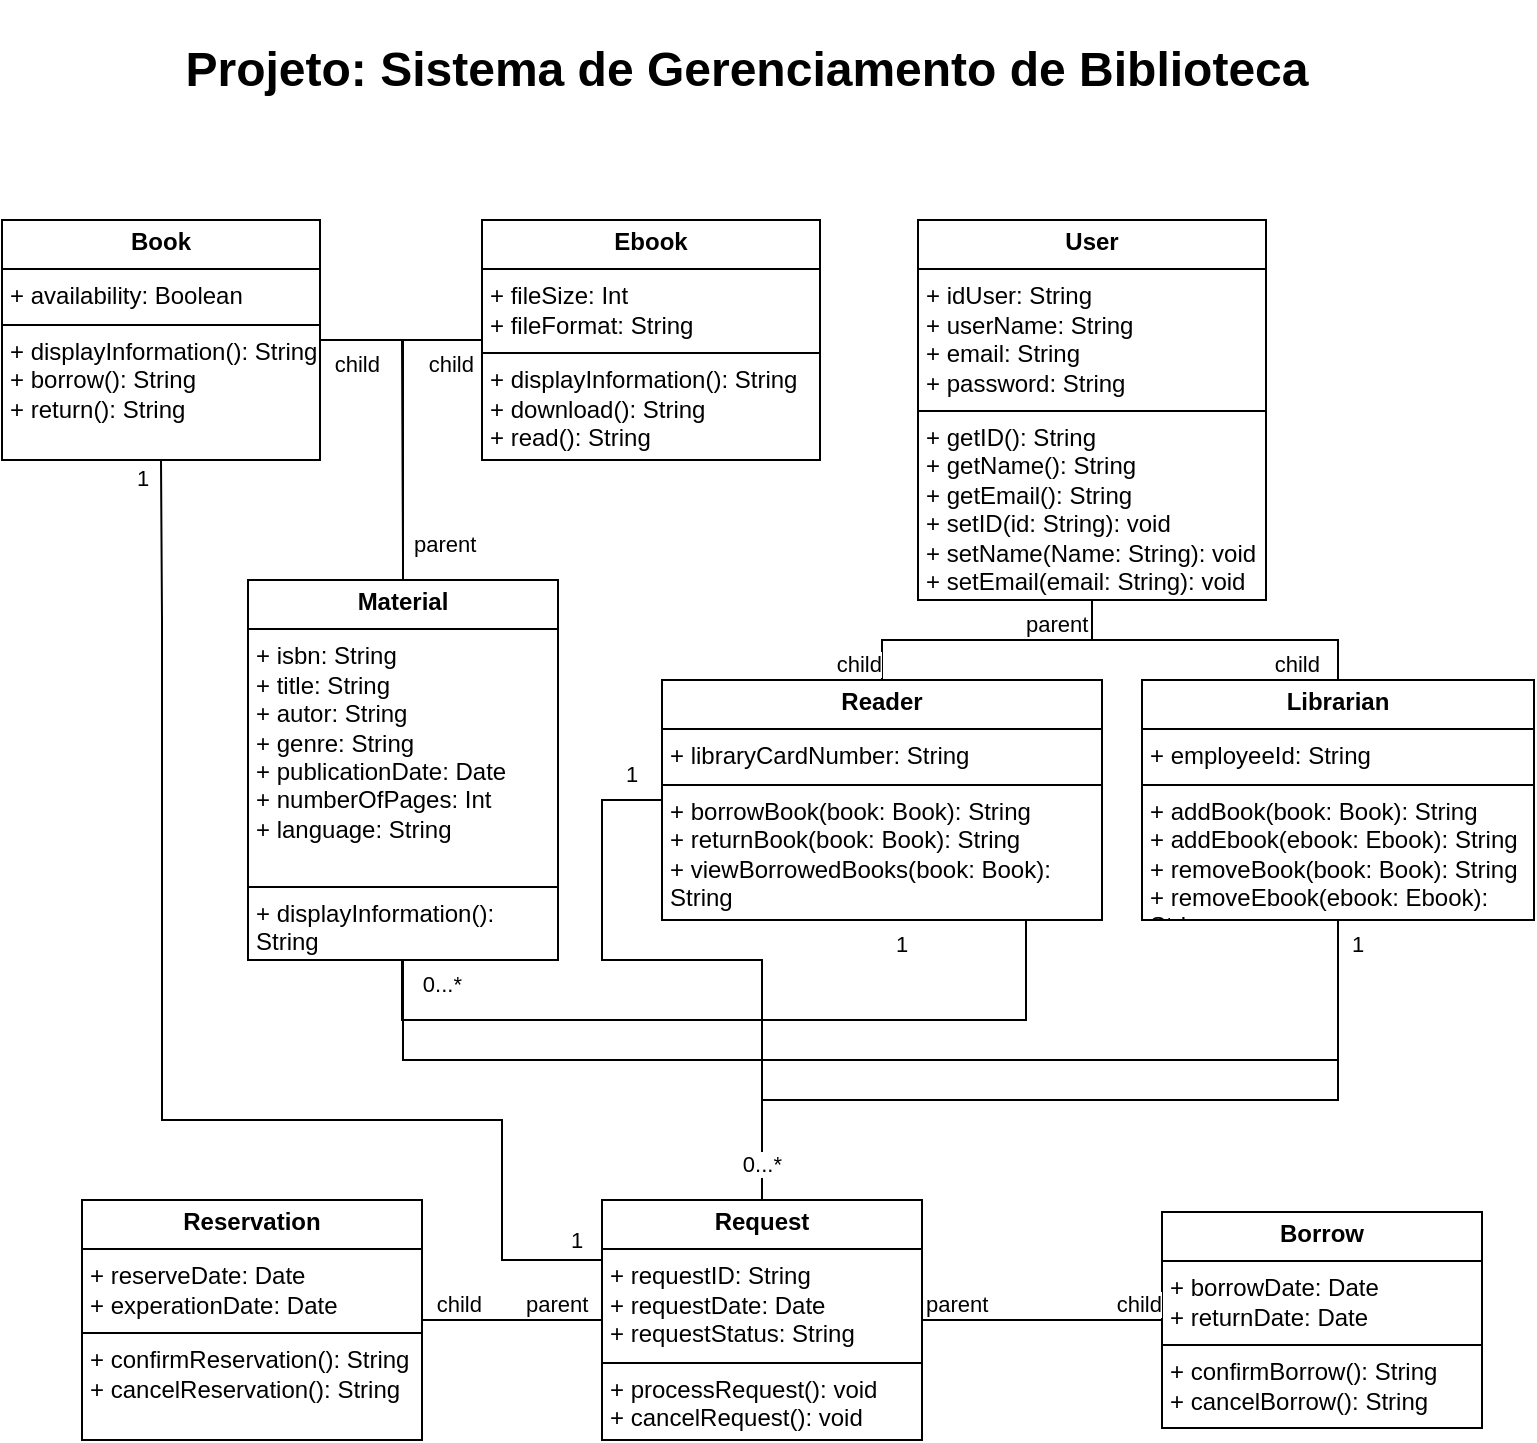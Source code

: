 <mxfile version="24.7.7">
  <diagram id="C5RBs43oDa-KdzZeNtuy" name="Page-1">
    <mxGraphModel dx="2086" dy="856" grid="1" gridSize="10" guides="1" tooltips="1" connect="1" arrows="1" fold="1" page="1" pageScale="1" pageWidth="827" pageHeight="1169" math="0" shadow="0">
      <root>
        <mxCell id="WIyWlLk6GJQsqaUBKTNV-0" />
        <mxCell id="WIyWlLk6GJQsqaUBKTNV-1" parent="WIyWlLk6GJQsqaUBKTNV-0" />
        <mxCell id="oUvpO5rnVUgwaG4zbX5f-61" value="&lt;p style=&quot;margin:0px;margin-top:4px;text-align:center;&quot;&gt;&lt;b&gt;Material&lt;/b&gt;&lt;/p&gt;&lt;hr size=&quot;1&quot; style=&quot;border-style:solid;&quot;&gt;&lt;p style=&quot;margin:0px;margin-left:4px;&quot;&gt;+ isbn: String&lt;br&gt;+ title: String&lt;/p&gt;&lt;p style=&quot;margin:0px;margin-left:4px;&quot;&gt;+ autor: String&lt;/p&gt;&lt;p style=&quot;margin:0px;margin-left:4px;&quot;&gt;+ genre: String&lt;br&gt;+ publicationDate: Date&lt;/p&gt;&lt;p style=&quot;margin:0px;margin-left:4px;&quot;&gt;+ numberOfPages: Int&lt;br&gt;&lt;/p&gt;&lt;p style=&quot;margin:0px;margin-left:4px;&quot;&gt;+ language: String&lt;/p&gt;&lt;div&gt;&lt;br&gt;&lt;/div&gt;&lt;hr size=&quot;1&quot; style=&quot;border-style:solid;&quot;&gt;&lt;p style=&quot;margin:0px;margin-left:4px;&quot;&gt;+&amp;nbsp;&lt;span style=&quot;background-color: initial;&quot;&gt;displayInformation&lt;/span&gt;&lt;span style=&quot;background-color: initial;&quot;&gt;(): String&lt;/span&gt;&lt;/p&gt;" style="verticalAlign=top;align=left;overflow=fill;html=1;whiteSpace=wrap;" parent="WIyWlLk6GJQsqaUBKTNV-1" vertex="1">
          <mxGeometry x="167" y="300" width="155" height="190" as="geometry" />
        </mxCell>
        <mxCell id="oUvpO5rnVUgwaG4zbX5f-62" value="&lt;p style=&quot;margin:0px;margin-top:4px;text-align:center;&quot;&gt;&lt;b&gt;Ebook&lt;/b&gt;&lt;/p&gt;&lt;hr size=&quot;1&quot; style=&quot;border-style:solid;&quot;&gt;&lt;p style=&quot;margin:0px;margin-left:4px;&quot;&gt;+ fileSize: Int&lt;/p&gt;&lt;p style=&quot;margin:0px;margin-left:4px;&quot;&gt;+ fileFormat: String&lt;/p&gt;&lt;hr size=&quot;1&quot; style=&quot;border-style:solid;&quot;&gt;&lt;p style=&quot;margin:0px;margin-left:4px;&quot;&gt;+ displayInformation(): String&lt;br&gt;+ download(): String&lt;br&gt;+ read(): String&lt;br&gt;&lt;/p&gt;&lt;p style=&quot;margin:0px;margin-left:4px;&quot;&gt;&lt;br&gt;&lt;/p&gt;" style="verticalAlign=top;align=left;overflow=fill;html=1;whiteSpace=wrap;" parent="WIyWlLk6GJQsqaUBKTNV-1" vertex="1">
          <mxGeometry x="284" y="120" width="169" height="120" as="geometry" />
        </mxCell>
        <mxCell id="oUvpO5rnVUgwaG4zbX5f-63" value="&lt;p style=&quot;margin:0px;margin-top:4px;text-align:center;&quot;&gt;&lt;b&gt;Book&lt;/b&gt;&lt;/p&gt;&lt;hr size=&quot;1&quot; style=&quot;border-style:solid;&quot;&gt;&lt;p style=&quot;margin:0px;margin-left:4px;&quot;&gt;&lt;span style=&quot;background-color: initial;&quot;&gt;+ availability: Boolean&lt;/span&gt;&lt;br&gt;&lt;/p&gt;&lt;hr size=&quot;1&quot; style=&quot;border-style:solid;&quot;&gt;&lt;p style=&quot;margin:0px;margin-left:4px;&quot;&gt;+ displayInformation(): String&lt;br&gt;+ borrow(): String&lt;/p&gt;&lt;p style=&quot;margin:0px;margin-left:4px;&quot;&gt;+ return(): String&lt;/p&gt;&lt;p style=&quot;margin:0px;margin-left:4px;&quot;&gt;&lt;br&gt;&lt;/p&gt;" style="verticalAlign=top;align=left;overflow=fill;html=1;whiteSpace=wrap;" parent="WIyWlLk6GJQsqaUBKTNV-1" vertex="1">
          <mxGeometry x="44" y="120" width="159" height="120" as="geometry" />
        </mxCell>
        <mxCell id="oUvpO5rnVUgwaG4zbX5f-64" value="&lt;p style=&quot;margin:0px;margin-top:4px;text-align:center;&quot;&gt;&lt;b&gt;User&lt;/b&gt;&lt;/p&gt;&lt;hr size=&quot;1&quot; style=&quot;border-style:solid;&quot;&gt;&lt;p style=&quot;margin:0px;margin-left:4px;&quot;&gt;+ idUser: String&lt;/p&gt;&lt;p style=&quot;margin:0px;margin-left:4px;&quot;&gt;+ userName: String&lt;br&gt;&lt;/p&gt;&lt;p style=&quot;margin:0px;margin-left:4px;&quot;&gt;+ email: String&lt;/p&gt;&lt;p style=&quot;margin:0px;margin-left:4px;&quot;&gt;+ password: String&lt;/p&gt;&lt;hr size=&quot;1&quot; style=&quot;border-style:solid;&quot;&gt;&lt;p style=&quot;margin:0px;margin-left:4px;&quot;&gt;+ getID(): String&lt;/p&gt;&lt;p style=&quot;margin:0px;margin-left:4px;&quot;&gt;+ getName(): String&lt;/p&gt;&lt;p style=&quot;margin:0px;margin-left:4px;&quot;&gt;+ getEmail(): String&lt;br&gt;&lt;/p&gt;&lt;p style=&quot;margin:0px;margin-left:4px;&quot;&gt;+ setID(id: String): void&lt;br&gt;&lt;/p&gt;&lt;p style=&quot;margin:0px;margin-left:4px;&quot;&gt;+ setName(Name: String): void&lt;br&gt;&lt;/p&gt;&lt;p style=&quot;margin:0px;margin-left:4px;&quot;&gt;+ setEmail(email: String): void&lt;/p&gt;" style="verticalAlign=top;align=left;overflow=fill;html=1;whiteSpace=wrap;" parent="WIyWlLk6GJQsqaUBKTNV-1" vertex="1">
          <mxGeometry x="502" y="120" width="174" height="190" as="geometry" />
        </mxCell>
        <mxCell id="oUvpO5rnVUgwaG4zbX5f-65" value="&lt;p style=&quot;margin:0px;margin-top:4px;text-align:center;&quot;&gt;&lt;b&gt;Librarian&lt;/b&gt;&lt;/p&gt;&lt;hr size=&quot;1&quot; style=&quot;border-style:solid;&quot;&gt;&lt;p style=&quot;margin:0px;margin-left:4px;&quot;&gt;+ employeeId: &lt;span class=&quot;hljs-type&quot;&gt;String&lt;/span&gt;&lt;br&gt;&lt;/p&gt;&lt;hr size=&quot;1&quot; style=&quot;border-style:solid;&quot;&gt;&lt;p style=&quot;margin:0px;margin-left:4px;&quot;&gt;+ addBook(book: Book): String&lt;/p&gt;&lt;p style=&quot;margin:0px;margin-left:4px;&quot;&gt;+ addEbook(ebook: Ebook): String&lt;br&gt;&lt;/p&gt;&lt;p style=&quot;margin: 0px 0px 0px 4px;&quot;&gt;+ removeBook(book: Book): String&lt;/p&gt;&lt;p style=&quot;margin: 0px 0px 0px 4px;&quot;&gt;+ removeEbook(ebook: Ebook): String&lt;/p&gt;&lt;p style=&quot;margin:0px;margin-left:4px;&quot;&gt;&lt;br&gt;&lt;/p&gt;" style="verticalAlign=top;align=left;overflow=fill;html=1;whiteSpace=wrap;" parent="WIyWlLk6GJQsqaUBKTNV-1" vertex="1">
          <mxGeometry x="614" y="350" width="196" height="120" as="geometry" />
        </mxCell>
        <mxCell id="oUvpO5rnVUgwaG4zbX5f-66" value="&lt;p style=&quot;margin:0px;margin-top:4px;text-align:center;&quot;&gt;&lt;b&gt;Reader&lt;/b&gt;&lt;/p&gt;&lt;hr size=&quot;1&quot; style=&quot;border-style:solid;&quot;&gt;&lt;p style=&quot;margin:0px;margin-left:4px;&quot;&gt;+ &lt;span style=&quot;background-color: initial;&quot;&gt;libraryCardNumber: &lt;/span&gt;&lt;span style=&quot;background-color: initial;&quot; class=&quot;hljs-type&quot;&gt;String&lt;/span&gt;&lt;/p&gt;&lt;hr size=&quot;1&quot; style=&quot;border-style:solid;&quot;&gt;&lt;p style=&quot;margin:0px;margin-left:4px;&quot;&gt;+ borrowBook(book: Book): String&lt;/p&gt;&lt;p style=&quot;margin:0px;margin-left:4px;&quot;&gt;+ returnBook(book: Book): String&lt;/p&gt;&lt;p style=&quot;margin:0px;margin-left:4px;&quot;&gt;+ viewBorrowedBooks(&lt;span style=&quot;background-color: initial;&quot;&gt;book: Book&lt;/span&gt;&lt;span style=&quot;background-color: initial;&quot;&gt;): String&lt;/span&gt;&lt;/p&gt;" style="verticalAlign=top;align=left;overflow=fill;html=1;whiteSpace=wrap;" parent="WIyWlLk6GJQsqaUBKTNV-1" vertex="1">
          <mxGeometry x="374" y="350" width="220" height="120" as="geometry" />
        </mxCell>
        <mxCell id="oUvpO5rnVUgwaG4zbX5f-71" value="&lt;p style=&quot;margin:0px;margin-top:4px;text-align:center;&quot;&gt;&lt;b&gt;Request&lt;/b&gt;&lt;/p&gt;&lt;hr size=&quot;1&quot; style=&quot;border-style:solid;&quot;&gt;&lt;p style=&quot;margin:0px;margin-left:4px;&quot;&gt;+ requestID: String&lt;/p&gt;&lt;p style=&quot;margin:0px;margin-left:4px;&quot;&gt;+ requestDate: Date&lt;/p&gt;&lt;p style=&quot;margin:0px;margin-left:4px;&quot;&gt;+ requestStatus: String&lt;/p&gt;&lt;hr size=&quot;1&quot; style=&quot;border-style:solid;&quot;&gt;&lt;p style=&quot;margin:0px;margin-left:4px;&quot;&gt;+ processRequest(): void &lt;/p&gt;&lt;p style=&quot;margin:0px;margin-left:4px;&quot;&gt;+ cancelRequest(): void&lt;/p&gt;" style="verticalAlign=top;align=left;overflow=fill;html=1;whiteSpace=wrap;" parent="WIyWlLk6GJQsqaUBKTNV-1" vertex="1">
          <mxGeometry x="344" y="610" width="160" height="120" as="geometry" />
        </mxCell>
        <mxCell id="oUvpO5rnVUgwaG4zbX5f-73" value="&lt;p style=&quot;margin:0px;margin-top:4px;text-align:center;&quot;&gt;&lt;b&gt;Reservation&lt;/b&gt;&lt;/p&gt;&lt;hr size=&quot;1&quot; style=&quot;border-style:solid;&quot;&gt;&lt;p style=&quot;margin:0px;margin-left:4px;&quot;&gt;+ reserveDate: Date&lt;/p&gt;&lt;p style=&quot;margin:0px;margin-left:4px;&quot;&gt;+ experationDate: Date&lt;br&gt;&lt;/p&gt;&lt;hr size=&quot;1&quot; style=&quot;border-style:solid;&quot;&gt;&lt;p style=&quot;margin:0px;margin-left:4px;&quot;&gt;+ confirmReservation(): String&lt;/p&gt;&lt;p style=&quot;margin:0px;margin-left:4px;&quot;&gt;+ cancelReservation(): String&lt;br&gt;&lt;/p&gt;" style="verticalAlign=top;align=left;overflow=fill;html=1;whiteSpace=wrap;" parent="WIyWlLk6GJQsqaUBKTNV-1" vertex="1">
          <mxGeometry x="84" y="610" width="170" height="120" as="geometry" />
        </mxCell>
        <mxCell id="oUvpO5rnVUgwaG4zbX5f-75" value="&lt;p style=&quot;margin:0px;margin-top:4px;text-align:center;&quot;&gt;&lt;b&gt;Borrow&lt;/b&gt;&lt;/p&gt;&lt;hr size=&quot;1&quot; style=&quot;border-style:solid;&quot;&gt;&lt;p style=&quot;margin:0px;margin-left:4px;&quot;&gt;+ borrowDate: Date&lt;/p&gt;&lt;p style=&quot;margin:0px;margin-left:4px;&quot;&gt;+ returnDate: Date&lt;/p&gt;&lt;hr size=&quot;1&quot; style=&quot;border-style:solid;&quot;&gt;&lt;p style=&quot;margin:0px;margin-left:4px;&quot;&gt;+ confirmBorrow(): String&lt;/p&gt;&lt;p style=&quot;margin:0px;margin-left:4px;&quot;&gt;+ cancelBorrow(): String&lt;br&gt;&lt;/p&gt;" style="verticalAlign=top;align=left;overflow=fill;html=1;whiteSpace=wrap;" parent="WIyWlLk6GJQsqaUBKTNV-1" vertex="1">
          <mxGeometry x="624" y="616" width="160" height="108" as="geometry" />
        </mxCell>
        <mxCell id="oUvpO5rnVUgwaG4zbX5f-79" value="" style="endArrow=none;html=1;edgeStyle=orthogonalEdgeStyle;rounded=0;exitX=1;exitY=0.5;exitDx=0;exitDy=0;entryX=0;entryY=0.5;entryDx=0;entryDy=0;" parent="WIyWlLk6GJQsqaUBKTNV-1" source="oUvpO5rnVUgwaG4zbX5f-71" target="oUvpO5rnVUgwaG4zbX5f-75" edge="1">
          <mxGeometry relative="1" as="geometry">
            <mxPoint x="604" y="790" as="sourcePoint" />
            <mxPoint x="764" y="790" as="targetPoint" />
          </mxGeometry>
        </mxCell>
        <mxCell id="oUvpO5rnVUgwaG4zbX5f-80" value="parent" style="edgeLabel;resizable=0;html=1;align=left;verticalAlign=bottom;" parent="oUvpO5rnVUgwaG4zbX5f-79" connectable="0" vertex="1">
          <mxGeometry x="-1" relative="1" as="geometry" />
        </mxCell>
        <mxCell id="oUvpO5rnVUgwaG4zbX5f-81" value="child" style="edgeLabel;resizable=0;html=1;align=right;verticalAlign=bottom;" parent="oUvpO5rnVUgwaG4zbX5f-79" connectable="0" vertex="1">
          <mxGeometry x="1" relative="1" as="geometry" />
        </mxCell>
        <mxCell id="oUvpO5rnVUgwaG4zbX5f-82" value="" style="endArrow=none;html=1;edgeStyle=orthogonalEdgeStyle;rounded=0;entryX=1;entryY=0.5;entryDx=0;entryDy=0;exitX=0;exitY=0.5;exitDx=0;exitDy=0;" parent="WIyWlLk6GJQsqaUBKTNV-1" source="oUvpO5rnVUgwaG4zbX5f-71" target="oUvpO5rnVUgwaG4zbX5f-73" edge="1">
          <mxGeometry relative="1" as="geometry">
            <mxPoint x="364" y="664" as="sourcePoint" />
            <mxPoint x="294" y="770" as="targetPoint" />
          </mxGeometry>
        </mxCell>
        <mxCell id="oUvpO5rnVUgwaG4zbX5f-83" value="parent" style="edgeLabel;resizable=0;html=1;align=left;verticalAlign=bottom;" parent="oUvpO5rnVUgwaG4zbX5f-82" connectable="0" vertex="1">
          <mxGeometry x="-1" relative="1" as="geometry">
            <mxPoint x="-40" as="offset" />
          </mxGeometry>
        </mxCell>
        <mxCell id="oUvpO5rnVUgwaG4zbX5f-84" value="child" style="edgeLabel;resizable=0;html=1;align=right;verticalAlign=bottom;" parent="oUvpO5rnVUgwaG4zbX5f-82" connectable="0" vertex="1">
          <mxGeometry x="1" relative="1" as="geometry">
            <mxPoint x="30" as="offset" />
          </mxGeometry>
        </mxCell>
        <mxCell id="oUvpO5rnVUgwaG4zbX5f-88" value="" style="endArrow=none;html=1;edgeStyle=orthogonalEdgeStyle;rounded=0;exitX=0.5;exitY=1;exitDx=0;exitDy=0;entryX=0.5;entryY=0;entryDx=0;entryDy=0;" parent="WIyWlLk6GJQsqaUBKTNV-1" source="oUvpO5rnVUgwaG4zbX5f-64" target="oUvpO5rnVUgwaG4zbX5f-66" edge="1">
          <mxGeometry relative="1" as="geometry">
            <mxPoint x="386" y="330" as="sourcePoint" />
            <mxPoint x="486" y="330" as="targetPoint" />
          </mxGeometry>
        </mxCell>
        <mxCell id="oUvpO5rnVUgwaG4zbX5f-90" value="child" style="edgeLabel;resizable=0;html=1;align=right;verticalAlign=bottom;" parent="oUvpO5rnVUgwaG4zbX5f-88" connectable="0" vertex="1">
          <mxGeometry x="1" relative="1" as="geometry" />
        </mxCell>
        <mxCell id="oUvpO5rnVUgwaG4zbX5f-91" value="" style="endArrow=none;html=1;edgeStyle=orthogonalEdgeStyle;rounded=0;exitX=0.5;exitY=1;exitDx=0;exitDy=0;entryX=0.5;entryY=0;entryDx=0;entryDy=0;" parent="WIyWlLk6GJQsqaUBKTNV-1" source="oUvpO5rnVUgwaG4zbX5f-64" target="oUvpO5rnVUgwaG4zbX5f-65" edge="1">
          <mxGeometry relative="1" as="geometry">
            <mxPoint x="599" y="310" as="sourcePoint" />
            <mxPoint x="506" y="370" as="targetPoint" />
          </mxGeometry>
        </mxCell>
        <mxCell id="oUvpO5rnVUgwaG4zbX5f-92" value="parent" style="edgeLabel;resizable=0;html=1;align=left;verticalAlign=bottom;" parent="oUvpO5rnVUgwaG4zbX5f-91" connectable="0" vertex="1">
          <mxGeometry x="-1" relative="1" as="geometry">
            <mxPoint x="-35" y="20" as="offset" />
          </mxGeometry>
        </mxCell>
        <mxCell id="oUvpO5rnVUgwaG4zbX5f-93" value="child" style="edgeLabel;resizable=0;html=1;align=right;verticalAlign=bottom;" parent="oUvpO5rnVUgwaG4zbX5f-91" connectable="0" vertex="1">
          <mxGeometry x="1" relative="1" as="geometry">
            <mxPoint x="-9" as="offset" />
          </mxGeometry>
        </mxCell>
        <mxCell id="oUvpO5rnVUgwaG4zbX5f-100" value="" style="endArrow=none;html=1;edgeStyle=orthogonalEdgeStyle;rounded=0;exitX=0.5;exitY=0;exitDx=0;exitDy=0;entryX=1;entryY=0.5;entryDx=0;entryDy=0;" parent="WIyWlLk6GJQsqaUBKTNV-1" source="oUvpO5rnVUgwaG4zbX5f-61" target="oUvpO5rnVUgwaG4zbX5f-63" edge="1">
          <mxGeometry relative="1" as="geometry">
            <mxPoint x="197" y="270" as="sourcePoint" />
            <mxPoint x="104" y="330" as="targetPoint" />
            <Array as="points">
              <mxPoint x="245" y="180" />
            </Array>
          </mxGeometry>
        </mxCell>
        <mxCell id="oUvpO5rnVUgwaG4zbX5f-102" value="child" style="edgeLabel;resizable=0;html=1;align=right;verticalAlign=bottom;" parent="oUvpO5rnVUgwaG4zbX5f-100" connectable="0" vertex="1">
          <mxGeometry x="1" relative="1" as="geometry">
            <mxPoint x="30" y="20" as="offset" />
          </mxGeometry>
        </mxCell>
        <mxCell id="oUvpO5rnVUgwaG4zbX5f-103" value="" style="endArrow=none;html=1;edgeStyle=orthogonalEdgeStyle;rounded=0;exitX=0.5;exitY=0;exitDx=0;exitDy=0;entryX=0;entryY=0.5;entryDx=0;entryDy=0;" parent="WIyWlLk6GJQsqaUBKTNV-1" source="oUvpO5rnVUgwaG4zbX5f-61" target="oUvpO5rnVUgwaG4zbX5f-62" edge="1">
          <mxGeometry relative="1" as="geometry">
            <mxPoint x="197" y="270" as="sourcePoint" />
            <mxPoint x="327" y="330" as="targetPoint" />
            <Array as="points">
              <mxPoint x="244" y="290" />
              <mxPoint x="244" y="290" />
              <mxPoint x="244" y="180" />
            </Array>
          </mxGeometry>
        </mxCell>
        <mxCell id="oUvpO5rnVUgwaG4zbX5f-104" value="parent" style="edgeLabel;resizable=0;html=1;align=left;verticalAlign=bottom;" parent="oUvpO5rnVUgwaG4zbX5f-103" connectable="0" vertex="1">
          <mxGeometry x="-1" relative="1" as="geometry">
            <mxPoint x="3" y="-10" as="offset" />
          </mxGeometry>
        </mxCell>
        <mxCell id="oUvpO5rnVUgwaG4zbX5f-105" value="child" style="edgeLabel;resizable=0;html=1;align=right;verticalAlign=bottom;" parent="oUvpO5rnVUgwaG4zbX5f-103" connectable="0" vertex="1">
          <mxGeometry x="1" relative="1" as="geometry">
            <mxPoint x="-4" y="20" as="offset" />
          </mxGeometry>
        </mxCell>
        <mxCell id="oUvpO5rnVUgwaG4zbX5f-109" value="" style="endArrow=none;html=1;edgeStyle=orthogonalEdgeStyle;rounded=0;exitX=0.5;exitY=1;exitDx=0;exitDy=0;entryX=0.5;entryY=1;entryDx=0;entryDy=0;" parent="WIyWlLk6GJQsqaUBKTNV-1" source="oUvpO5rnVUgwaG4zbX5f-65" target="oUvpO5rnVUgwaG4zbX5f-61" edge="1">
          <mxGeometry relative="1" as="geometry">
            <mxPoint x="574" y="520" as="sourcePoint" />
            <mxPoint x="304" y="550" as="targetPoint" />
            <Array as="points">
              <mxPoint x="699" y="540" />
              <mxPoint x="244" y="540" />
              <mxPoint x="244" y="490" />
            </Array>
          </mxGeometry>
        </mxCell>
        <mxCell id="oUvpO5rnVUgwaG4zbX5f-110" value="1" style="edgeLabel;resizable=0;html=1;align=left;verticalAlign=bottom;" parent="oUvpO5rnVUgwaG4zbX5f-109" connectable="0" vertex="1">
          <mxGeometry x="-1" relative="1" as="geometry">
            <mxPoint x="5" y="20" as="offset" />
          </mxGeometry>
        </mxCell>
        <mxCell id="oUvpO5rnVUgwaG4zbX5f-112" value="" style="endArrow=none;html=1;edgeStyle=orthogonalEdgeStyle;rounded=0;exitX=0.5;exitY=1;exitDx=0;exitDy=0;entryX=0.5;entryY=1;entryDx=0;entryDy=0;" parent="WIyWlLk6GJQsqaUBKTNV-1" source="oUvpO5rnVUgwaG4zbX5f-66" target="oUvpO5rnVUgwaG4zbX5f-61" edge="1">
          <mxGeometry relative="1" as="geometry">
            <mxPoint x="464" y="540" as="sourcePoint" />
            <mxPoint x="54" y="450" as="targetPoint" />
            <Array as="points">
              <mxPoint x="556" y="470" />
              <mxPoint x="556" y="520" />
              <mxPoint x="244" y="520" />
              <mxPoint x="244" y="490" />
            </Array>
          </mxGeometry>
        </mxCell>
        <mxCell id="oUvpO5rnVUgwaG4zbX5f-113" value="1" style="edgeLabel;resizable=0;html=1;align=left;verticalAlign=bottom;" parent="oUvpO5rnVUgwaG4zbX5f-112" connectable="0" vertex="1">
          <mxGeometry x="-1" relative="1" as="geometry">
            <mxPoint x="5" y="20" as="offset" />
          </mxGeometry>
        </mxCell>
        <mxCell id="oUvpO5rnVUgwaG4zbX5f-114" value="0...*" style="edgeLabel;resizable=0;html=1;align=right;verticalAlign=bottom;" parent="oUvpO5rnVUgwaG4zbX5f-112" connectable="0" vertex="1">
          <mxGeometry x="1" relative="1" as="geometry">
            <mxPoint x="30" y="20" as="offset" />
          </mxGeometry>
        </mxCell>
        <mxCell id="oUvpO5rnVUgwaG4zbX5f-118" value="" style="endArrow=none;html=1;edgeStyle=orthogonalEdgeStyle;rounded=0;exitX=0;exitY=0.5;exitDx=0;exitDy=0;entryX=0.5;entryY=0;entryDx=0;entryDy=0;" parent="WIyWlLk6GJQsqaUBKTNV-1" source="oUvpO5rnVUgwaG4zbX5f-66" target="oUvpO5rnVUgwaG4zbX5f-71" edge="1">
          <mxGeometry relative="1" as="geometry">
            <mxPoint x="344" y="540" as="sourcePoint" />
            <mxPoint x="-136" y="540" as="targetPoint" />
            <Array as="points">
              <mxPoint x="344" y="410" />
              <mxPoint x="344" y="490" />
              <mxPoint x="424" y="490" />
            </Array>
          </mxGeometry>
        </mxCell>
        <mxCell id="oUvpO5rnVUgwaG4zbX5f-119" value="1" style="edgeLabel;resizable=0;html=1;align=left;verticalAlign=bottom;" parent="oUvpO5rnVUgwaG4zbX5f-118" connectable="0" vertex="1">
          <mxGeometry x="-1" relative="1" as="geometry">
            <mxPoint x="-20" y="-5" as="offset" />
          </mxGeometry>
        </mxCell>
        <mxCell id="oUvpO5rnVUgwaG4zbX5f-120" value="0...*" style="edgeLabel;resizable=0;html=1;align=right;verticalAlign=bottom;" parent="oUvpO5rnVUgwaG4zbX5f-118" connectable="0" vertex="1">
          <mxGeometry x="1" relative="1" as="geometry">
            <mxPoint x="10" y="-10" as="offset" />
          </mxGeometry>
        </mxCell>
        <mxCell id="S5cdKMxGx5M43eYobxqv-1" value="" style="endArrow=none;html=1;rounded=0;entryX=0;entryY=0.25;entryDx=0;entryDy=0;exitX=0.5;exitY=1;exitDx=0;exitDy=0;" edge="1" parent="WIyWlLk6GJQsqaUBKTNV-1" source="oUvpO5rnVUgwaG4zbX5f-63" target="oUvpO5rnVUgwaG4zbX5f-71">
          <mxGeometry relative="1" as="geometry">
            <mxPoint x="154" y="570" as="sourcePoint" />
            <mxPoint x="314" y="570" as="targetPoint" />
            <Array as="points">
              <mxPoint x="124" y="320" />
              <mxPoint x="124" y="460" />
              <mxPoint x="124" y="570" />
              <mxPoint x="294" y="570" />
              <mxPoint x="294" y="640" />
            </Array>
          </mxGeometry>
        </mxCell>
        <mxCell id="S5cdKMxGx5M43eYobxqv-3" value="1" style="edgeLabel;html=1;align=center;verticalAlign=middle;resizable=0;points=[];" vertex="1" connectable="0" parent="S5cdKMxGx5M43eYobxqv-1">
          <mxGeometry x="0.968" relative="1" as="geometry">
            <mxPoint x="-3" y="-10" as="offset" />
          </mxGeometry>
        </mxCell>
        <mxCell id="S5cdKMxGx5M43eYobxqv-4" value="1" style="edgeLabel;html=1;align=center;verticalAlign=middle;resizable=0;points=[];" vertex="1" connectable="0" parent="S5cdKMxGx5M43eYobxqv-1">
          <mxGeometry x="-0.943" y="-1" relative="1" as="geometry">
            <mxPoint x="-9" y="-9" as="offset" />
          </mxGeometry>
        </mxCell>
        <mxCell id="S5cdKMxGx5M43eYobxqv-5" value="" style="endArrow=none;html=1;rounded=0;entryX=0.5;entryY=1;entryDx=0;entryDy=0;" edge="1" parent="WIyWlLk6GJQsqaUBKTNV-1" target="oUvpO5rnVUgwaG4zbX5f-65">
          <mxGeometry relative="1" as="geometry">
            <mxPoint x="424" y="560" as="sourcePoint" />
            <mxPoint x="754" y="560" as="targetPoint" />
            <Array as="points">
              <mxPoint x="712" y="560" />
            </Array>
          </mxGeometry>
        </mxCell>
        <mxCell id="S5cdKMxGx5M43eYobxqv-6" value="&lt;h1&gt;Projeto: Sistema de Gerenciamento de Biblioteca&lt;/h1&gt;" style="text;html=1;align=center;verticalAlign=middle;resizable=0;points=[];autosize=1;strokeColor=none;fillColor=none;" vertex="1" parent="WIyWlLk6GJQsqaUBKTNV-1">
          <mxGeometry x="156" y="10" width="520" height="70" as="geometry" />
        </mxCell>
      </root>
    </mxGraphModel>
  </diagram>
</mxfile>
